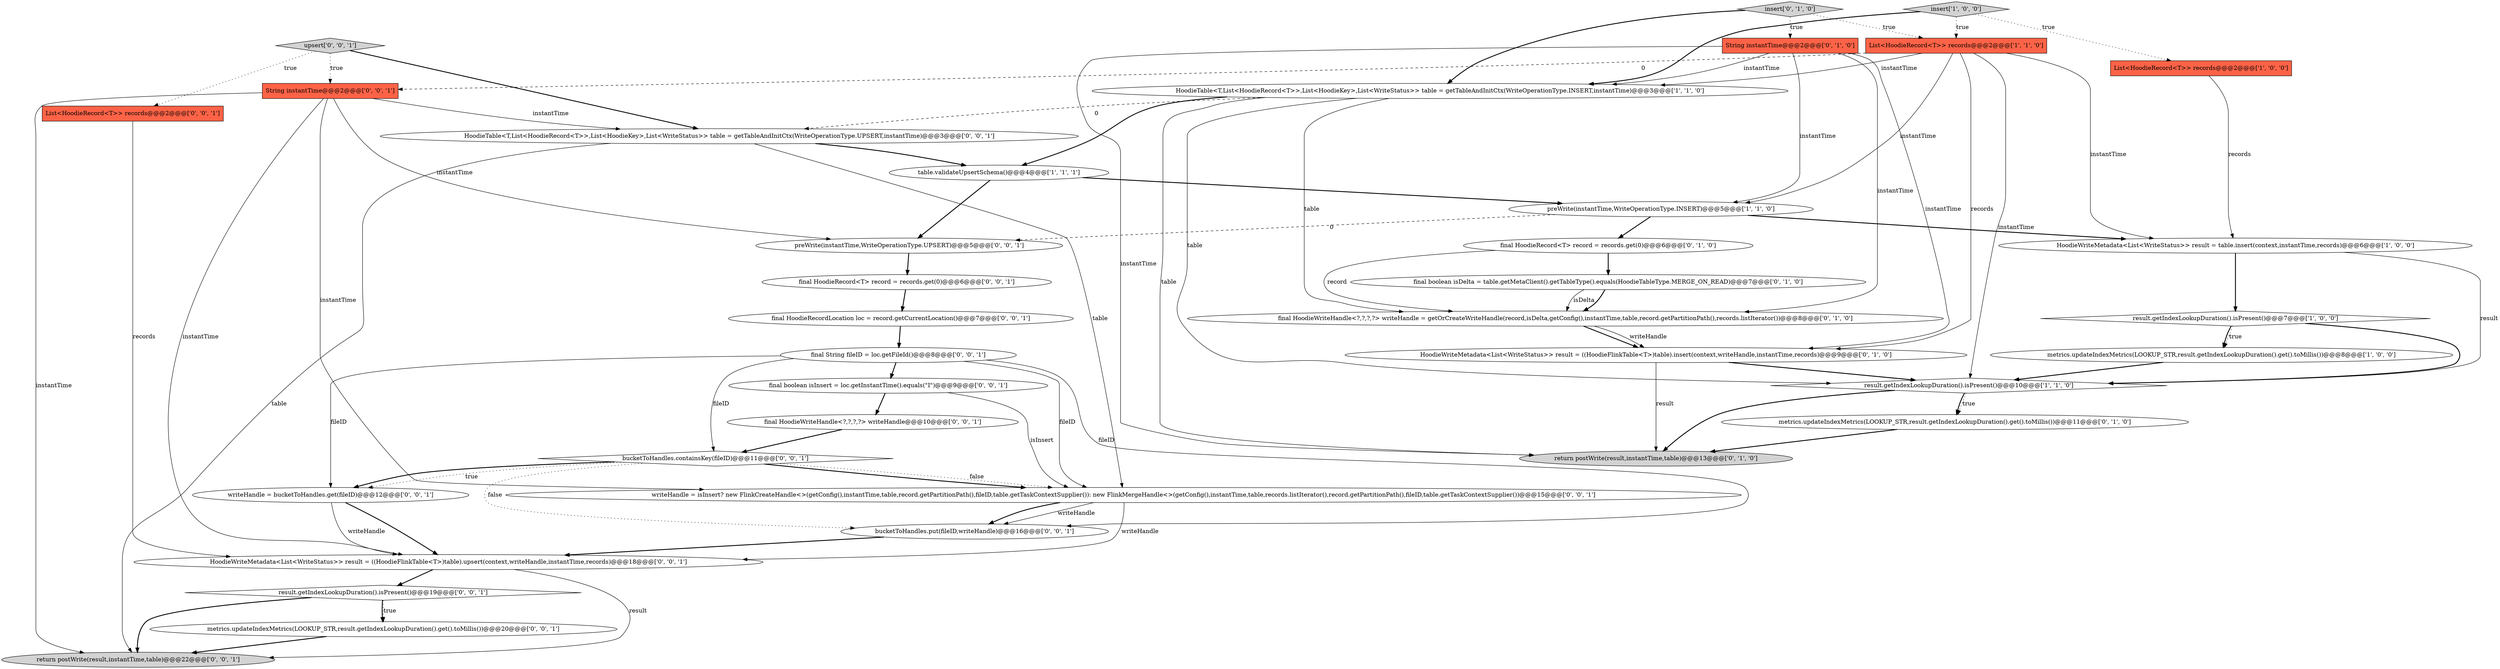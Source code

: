 digraph {
26 [style = filled, label = "upsert['0', '0', '1']", fillcolor = lightgray, shape = diamond image = "AAA0AAABBB3BBB"];
32 [style = filled, label = "bucketToHandles.containsKey(fileID)@@@11@@@['0', '0', '1']", fillcolor = white, shape = diamond image = "AAA0AAABBB3BBB"];
6 [style = filled, label = "metrics.updateIndexMetrics(LOOKUP_STR,result.getIndexLookupDuration().get().toMillis())@@@8@@@['1', '0', '0']", fillcolor = white, shape = ellipse image = "AAA0AAABBB1BBB"];
1 [style = filled, label = "insert['1', '0', '0']", fillcolor = lightgray, shape = diamond image = "AAA0AAABBB1BBB"];
33 [style = filled, label = "HoodieWriteMetadata<List<WriteStatus>> result = ((HoodieFlinkTable<T>)table).upsert(context,writeHandle,instantTime,records)@@@18@@@['0', '0', '1']", fillcolor = white, shape = ellipse image = "AAA0AAABBB3BBB"];
16 [style = filled, label = "metrics.updateIndexMetrics(LOOKUP_STR,result.getIndexLookupDuration().get().toMillis())@@@11@@@['0', '1', '0']", fillcolor = white, shape = ellipse image = "AAA0AAABBB2BBB"];
4 [style = filled, label = "result.getIndexLookupDuration().isPresent()@@@10@@@['1', '1', '0']", fillcolor = white, shape = diamond image = "AAA0AAABBB1BBB"];
5 [style = filled, label = "HoodieTable<T,List<HoodieRecord<T>>,List<HoodieKey>,List<WriteStatus>> table = getTableAndInitCtx(WriteOperationType.INSERT,instantTime)@@@3@@@['1', '1', '0']", fillcolor = white, shape = ellipse image = "AAA0AAABBB1BBB"];
12 [style = filled, label = "return postWrite(result,instantTime,table)@@@13@@@['0', '1', '0']", fillcolor = lightgray, shape = ellipse image = "AAA0AAABBB2BBB"];
14 [style = filled, label = "final boolean isDelta = table.getMetaClient().getTableType().equals(HoodieTableType.MERGE_ON_READ)@@@7@@@['0', '1', '0']", fillcolor = white, shape = ellipse image = "AAA1AAABBB2BBB"];
17 [style = filled, label = "final HoodieRecord<T> record = records.get(0)@@@6@@@['0', '1', '0']", fillcolor = white, shape = ellipse image = "AAA0AAABBB2BBB"];
3 [style = filled, label = "result.getIndexLookupDuration().isPresent()@@@7@@@['1', '0', '0']", fillcolor = white, shape = diamond image = "AAA0AAABBB1BBB"];
35 [style = filled, label = "bucketToHandles.put(fileID,writeHandle)@@@16@@@['0', '0', '1']", fillcolor = white, shape = ellipse image = "AAA0AAABBB3BBB"];
2 [style = filled, label = "List<HoodieRecord<T>> records@@@2@@@['1', '0', '0']", fillcolor = tomato, shape = box image = "AAA0AAABBB1BBB"];
8 [style = filled, label = "HoodieWriteMetadata<List<WriteStatus>> result = table.insert(context,instantTime,records)@@@6@@@['1', '0', '0']", fillcolor = white, shape = ellipse image = "AAA0AAABBB1BBB"];
29 [style = filled, label = "List<HoodieRecord<T>> records@@@2@@@['0', '0', '1']", fillcolor = tomato, shape = box image = "AAA0AAABBB3BBB"];
10 [style = filled, label = "insert['0', '1', '0']", fillcolor = lightgray, shape = diamond image = "AAA0AAABBB2BBB"];
11 [style = filled, label = "String instantTime@@@2@@@['0', '1', '0']", fillcolor = tomato, shape = box image = "AAA0AAABBB2BBB"];
19 [style = filled, label = "writeHandle = bucketToHandles.get(fileID)@@@12@@@['0', '0', '1']", fillcolor = white, shape = ellipse image = "AAA0AAABBB3BBB"];
25 [style = filled, label = "final boolean isInsert = loc.getInstantTime().equals(\"I\")@@@9@@@['0', '0', '1']", fillcolor = white, shape = ellipse image = "AAA0AAABBB3BBB"];
28 [style = filled, label = "result.getIndexLookupDuration().isPresent()@@@19@@@['0', '0', '1']", fillcolor = white, shape = diamond image = "AAA0AAABBB3BBB"];
23 [style = filled, label = "final HoodieRecordLocation loc = record.getCurrentLocation()@@@7@@@['0', '0', '1']", fillcolor = white, shape = ellipse image = "AAA0AAABBB3BBB"];
0 [style = filled, label = "table.validateUpsertSchema()@@@4@@@['1', '1', '1']", fillcolor = white, shape = ellipse image = "AAA0AAABBB1BBB"];
34 [style = filled, label = "return postWrite(result,instantTime,table)@@@22@@@['0', '0', '1']", fillcolor = lightgray, shape = ellipse image = "AAA0AAABBB3BBB"];
22 [style = filled, label = "preWrite(instantTime,WriteOperationType.UPSERT)@@@5@@@['0', '0', '1']", fillcolor = white, shape = ellipse image = "AAA0AAABBB3BBB"];
27 [style = filled, label = "metrics.updateIndexMetrics(LOOKUP_STR,result.getIndexLookupDuration().get().toMillis())@@@20@@@['0', '0', '1']", fillcolor = white, shape = ellipse image = "AAA0AAABBB3BBB"];
20 [style = filled, label = "writeHandle = isInsert? new FlinkCreateHandle<>(getConfig(),instantTime,table,record.getPartitionPath(),fileID,table.getTaskContextSupplier()): new FlinkMergeHandle<>(getConfig(),instantTime,table,records.listIterator(),record.getPartitionPath(),fileID,table.getTaskContextSupplier())@@@15@@@['0', '0', '1']", fillcolor = white, shape = ellipse image = "AAA0AAABBB3BBB"];
30 [style = filled, label = "String instantTime@@@2@@@['0', '0', '1']", fillcolor = tomato, shape = box image = "AAA0AAABBB3BBB"];
24 [style = filled, label = "final String fileID = loc.getFileId()@@@8@@@['0', '0', '1']", fillcolor = white, shape = ellipse image = "AAA0AAABBB3BBB"];
9 [style = filled, label = "List<HoodieRecord<T>> records@@@2@@@['1', '1', '0']", fillcolor = tomato, shape = box image = "AAA0AAABBB1BBB"];
15 [style = filled, label = "HoodieWriteMetadata<List<WriteStatus>> result = ((HoodieFlinkTable<T>)table).insert(context,writeHandle,instantTime,records)@@@9@@@['0', '1', '0']", fillcolor = white, shape = ellipse image = "AAA1AAABBB2BBB"];
31 [style = filled, label = "HoodieTable<T,List<HoodieRecord<T>>,List<HoodieKey>,List<WriteStatus>> table = getTableAndInitCtx(WriteOperationType.UPSERT,instantTime)@@@3@@@['0', '0', '1']", fillcolor = white, shape = ellipse image = "AAA0AAABBB3BBB"];
13 [style = filled, label = "final HoodieWriteHandle<?,?,?,?> writeHandle = getOrCreateWriteHandle(record,isDelta,getConfig(),instantTime,table,record.getPartitionPath(),records.listIterator())@@@8@@@['0', '1', '0']", fillcolor = white, shape = ellipse image = "AAA1AAABBB2BBB"];
18 [style = filled, label = "final HoodieRecord<T> record = records.get(0)@@@6@@@['0', '0', '1']", fillcolor = white, shape = ellipse image = "AAA0AAABBB3BBB"];
21 [style = filled, label = "final HoodieWriteHandle<?,?,?,?> writeHandle@@@10@@@['0', '0', '1']", fillcolor = white, shape = ellipse image = "AAA0AAABBB3BBB"];
7 [style = filled, label = "preWrite(instantTime,WriteOperationType.INSERT)@@@5@@@['1', '1', '0']", fillcolor = white, shape = ellipse image = "AAA0AAABBB1BBB"];
35->33 [style = bold, label=""];
5->4 [style = solid, label="table"];
17->13 [style = solid, label="record"];
2->8 [style = solid, label="records"];
21->32 [style = bold, label=""];
9->4 [style = solid, label="instantTime"];
25->20 [style = solid, label="isInsert"];
17->14 [style = bold, label=""];
19->33 [style = bold, label=""];
3->6 [style = bold, label=""];
16->12 [style = bold, label=""];
28->34 [style = bold, label=""];
33->34 [style = solid, label="result"];
3->6 [style = dotted, label="true"];
27->34 [style = bold, label=""];
10->11 [style = dotted, label="true"];
14->13 [style = solid, label="isDelta"];
10->5 [style = bold, label=""];
1->5 [style = bold, label=""];
19->33 [style = solid, label="writeHandle"];
1->9 [style = dotted, label="true"];
0->22 [style = bold, label=""];
0->7 [style = bold, label=""];
14->13 [style = bold, label=""];
31->34 [style = solid, label="table"];
20->33 [style = solid, label="writeHandle"];
8->3 [style = bold, label=""];
24->19 [style = solid, label="fileID"];
32->20 [style = bold, label=""];
25->21 [style = bold, label=""];
28->27 [style = bold, label=""];
5->12 [style = solid, label="table"];
20->35 [style = bold, label=""];
7->22 [style = dashed, label="0"];
4->12 [style = bold, label=""];
1->2 [style = dotted, label="true"];
24->25 [style = bold, label=""];
30->20 [style = solid, label="instantTime"];
24->32 [style = solid, label="fileID"];
30->33 [style = solid, label="instantTime"];
13->15 [style = bold, label=""];
7->8 [style = bold, label=""];
6->4 [style = bold, label=""];
4->16 [style = bold, label=""];
5->13 [style = solid, label="table"];
15->4 [style = bold, label=""];
29->33 [style = solid, label="records"];
28->27 [style = dotted, label="true"];
11->7 [style = solid, label="instantTime"];
26->30 [style = dotted, label="true"];
5->31 [style = dashed, label="0"];
30->22 [style = solid, label="instantTime"];
32->20 [style = dotted, label="false"];
9->30 [style = dashed, label="0"];
11->12 [style = solid, label="instantTime"];
22->18 [style = bold, label=""];
7->17 [style = bold, label=""];
9->7 [style = solid, label="instantTime"];
13->15 [style = solid, label="writeHandle"];
10->9 [style = dotted, label="true"];
3->4 [style = bold, label=""];
32->35 [style = dotted, label="false"];
30->31 [style = solid, label="instantTime"];
18->23 [style = bold, label=""];
32->19 [style = dotted, label="true"];
26->29 [style = dotted, label="true"];
8->4 [style = solid, label="result"];
11->13 [style = solid, label="instantTime"];
30->34 [style = solid, label="instantTime"];
4->16 [style = dotted, label="true"];
11->5 [style = solid, label="instantTime"];
24->35 [style = solid, label="fileID"];
23->24 [style = bold, label=""];
31->20 [style = solid, label="table"];
26->31 [style = bold, label=""];
9->8 [style = solid, label="instantTime"];
11->15 [style = solid, label="instantTime"];
20->35 [style = solid, label="writeHandle"];
33->28 [style = bold, label=""];
5->0 [style = bold, label=""];
15->12 [style = solid, label="result"];
24->20 [style = solid, label="fileID"];
9->5 [style = solid, label="instantTime"];
32->19 [style = bold, label=""];
31->0 [style = bold, label=""];
9->15 [style = solid, label="records"];
}

